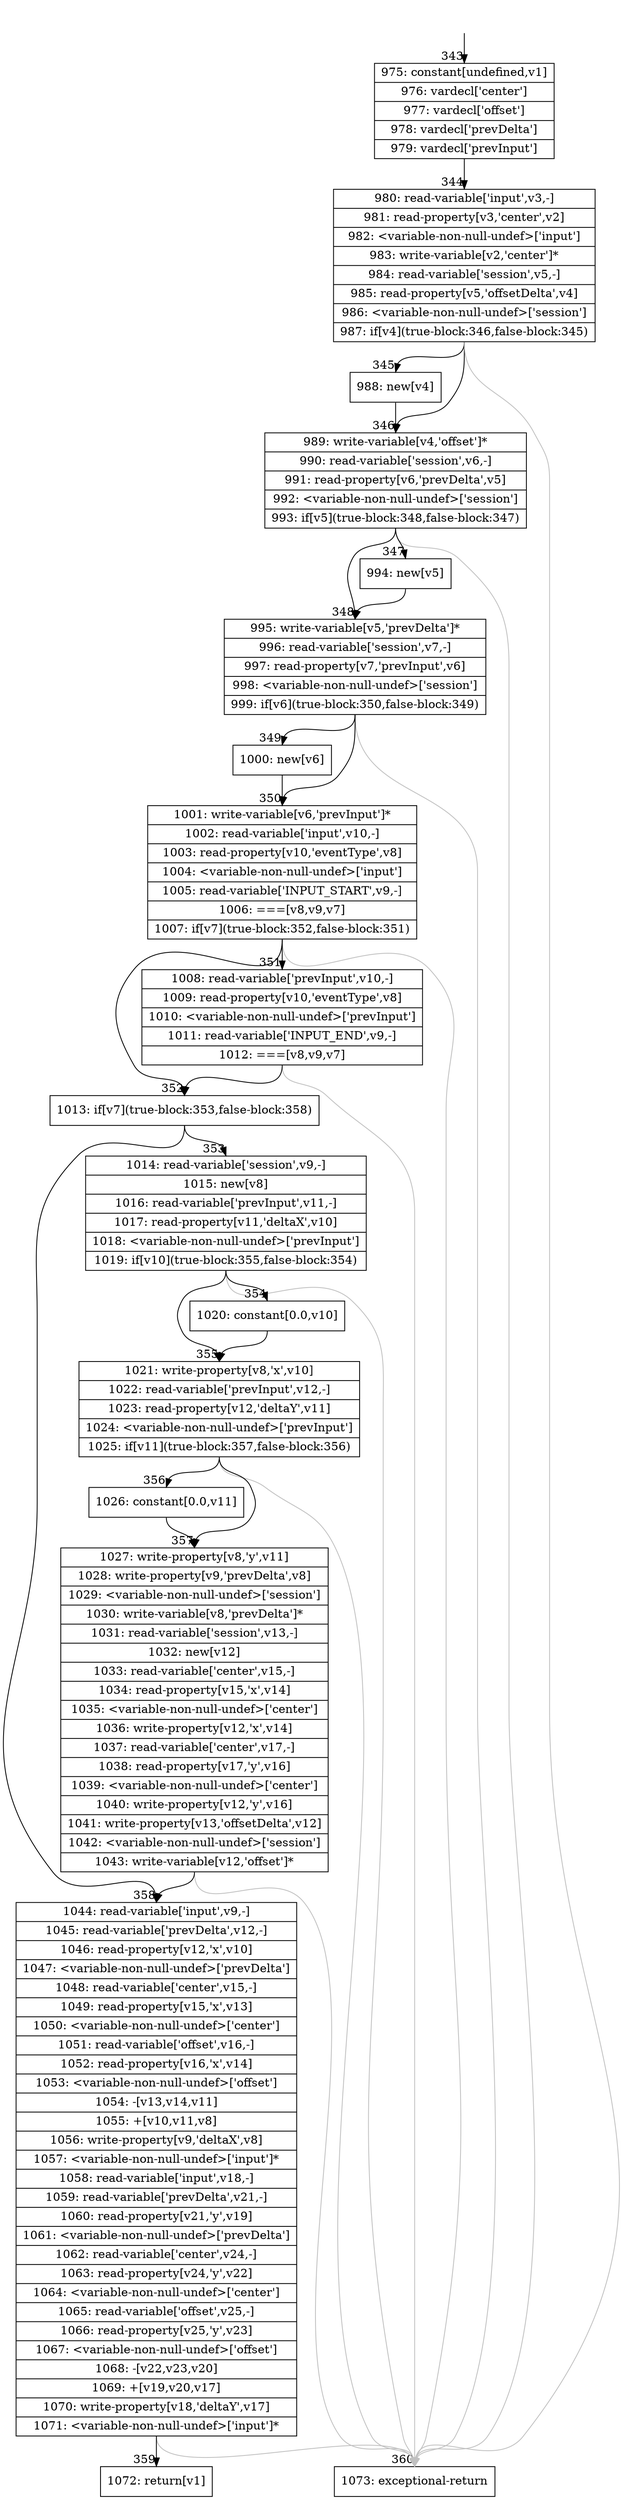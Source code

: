 digraph {
rankdir="TD"
BB_entry34[shape=none,label=""];
BB_entry34 -> BB343 [tailport=s, headport=n, headlabel="    343"]
BB343 [shape=record label="{975: constant[undefined,v1]|976: vardecl['center']|977: vardecl['offset']|978: vardecl['prevDelta']|979: vardecl['prevInput']}" ] 
BB343 -> BB344 [tailport=s, headport=n, headlabel="      344"]
BB344 [shape=record label="{980: read-variable['input',v3,-]|981: read-property[v3,'center',v2]|982: \<variable-non-null-undef\>['input']|983: write-variable[v2,'center']*|984: read-variable['session',v5,-]|985: read-property[v5,'offsetDelta',v4]|986: \<variable-non-null-undef\>['session']|987: if[v4](true-block:346,false-block:345)}" ] 
BB344 -> BB346 [tailport=s, headport=n, headlabel="      346"]
BB344 -> BB345 [tailport=s, headport=n, headlabel="      345"]
BB344 -> BB360 [tailport=s, headport=n, color=gray, headlabel="      360"]
BB345 [shape=record label="{988: new[v4]}" ] 
BB345 -> BB346 [tailport=s, headport=n]
BB346 [shape=record label="{989: write-variable[v4,'offset']*|990: read-variable['session',v6,-]|991: read-property[v6,'prevDelta',v5]|992: \<variable-non-null-undef\>['session']|993: if[v5](true-block:348,false-block:347)}" ] 
BB346 -> BB348 [tailport=s, headport=n, headlabel="      348"]
BB346 -> BB347 [tailport=s, headport=n, headlabel="      347"]
BB346 -> BB360 [tailport=s, headport=n, color=gray]
BB347 [shape=record label="{994: new[v5]}" ] 
BB347 -> BB348 [tailport=s, headport=n]
BB348 [shape=record label="{995: write-variable[v5,'prevDelta']*|996: read-variable['session',v7,-]|997: read-property[v7,'prevInput',v6]|998: \<variable-non-null-undef\>['session']|999: if[v6](true-block:350,false-block:349)}" ] 
BB348 -> BB350 [tailport=s, headport=n, headlabel="      350"]
BB348 -> BB349 [tailport=s, headport=n, headlabel="      349"]
BB348 -> BB360 [tailport=s, headport=n, color=gray]
BB349 [shape=record label="{1000: new[v6]}" ] 
BB349 -> BB350 [tailport=s, headport=n]
BB350 [shape=record label="{1001: write-variable[v6,'prevInput']*|1002: read-variable['input',v10,-]|1003: read-property[v10,'eventType',v8]|1004: \<variable-non-null-undef\>['input']|1005: read-variable['INPUT_START',v9,-]|1006: ===[v8,v9,v7]|1007: if[v7](true-block:352,false-block:351)}" ] 
BB350 -> BB352 [tailport=s, headport=n, headlabel="      352"]
BB350 -> BB351 [tailport=s, headport=n, headlabel="      351"]
BB350 -> BB360 [tailport=s, headport=n, color=gray]
BB351 [shape=record label="{1008: read-variable['prevInput',v10,-]|1009: read-property[v10,'eventType',v8]|1010: \<variable-non-null-undef\>['prevInput']|1011: read-variable['INPUT_END',v9,-]|1012: ===[v8,v9,v7]}" ] 
BB351 -> BB352 [tailport=s, headport=n]
BB351 -> BB360 [tailport=s, headport=n, color=gray]
BB352 [shape=record label="{1013: if[v7](true-block:353,false-block:358)}" ] 
BB352 -> BB353 [tailport=s, headport=n, headlabel="      353"]
BB352 -> BB358 [tailport=s, headport=n, headlabel="      358"]
BB353 [shape=record label="{1014: read-variable['session',v9,-]|1015: new[v8]|1016: read-variable['prevInput',v11,-]|1017: read-property[v11,'deltaX',v10]|1018: \<variable-non-null-undef\>['prevInput']|1019: if[v10](true-block:355,false-block:354)}" ] 
BB353 -> BB355 [tailport=s, headport=n, headlabel="      355"]
BB353 -> BB354 [tailport=s, headport=n, headlabel="      354"]
BB353 -> BB360 [tailport=s, headport=n, color=gray]
BB354 [shape=record label="{1020: constant[0.0,v10]}" ] 
BB354 -> BB355 [tailport=s, headport=n]
BB355 [shape=record label="{1021: write-property[v8,'x',v10]|1022: read-variable['prevInput',v12,-]|1023: read-property[v12,'deltaY',v11]|1024: \<variable-non-null-undef\>['prevInput']|1025: if[v11](true-block:357,false-block:356)}" ] 
BB355 -> BB357 [tailport=s, headport=n, headlabel="      357"]
BB355 -> BB356 [tailport=s, headport=n, headlabel="      356"]
BB355 -> BB360 [tailport=s, headport=n, color=gray]
BB356 [shape=record label="{1026: constant[0.0,v11]}" ] 
BB356 -> BB357 [tailport=s, headport=n]
BB357 [shape=record label="{1027: write-property[v8,'y',v11]|1028: write-property[v9,'prevDelta',v8]|1029: \<variable-non-null-undef\>['session']|1030: write-variable[v8,'prevDelta']*|1031: read-variable['session',v13,-]|1032: new[v12]|1033: read-variable['center',v15,-]|1034: read-property[v15,'x',v14]|1035: \<variable-non-null-undef\>['center']|1036: write-property[v12,'x',v14]|1037: read-variable['center',v17,-]|1038: read-property[v17,'y',v16]|1039: \<variable-non-null-undef\>['center']|1040: write-property[v12,'y',v16]|1041: write-property[v13,'offsetDelta',v12]|1042: \<variable-non-null-undef\>['session']|1043: write-variable[v12,'offset']*}" ] 
BB357 -> BB358 [tailport=s, headport=n]
BB357 -> BB360 [tailport=s, headport=n, color=gray]
BB358 [shape=record label="{1044: read-variable['input',v9,-]|1045: read-variable['prevDelta',v12,-]|1046: read-property[v12,'x',v10]|1047: \<variable-non-null-undef\>['prevDelta']|1048: read-variable['center',v15,-]|1049: read-property[v15,'x',v13]|1050: \<variable-non-null-undef\>['center']|1051: read-variable['offset',v16,-]|1052: read-property[v16,'x',v14]|1053: \<variable-non-null-undef\>['offset']|1054: -[v13,v14,v11]|1055: +[v10,v11,v8]|1056: write-property[v9,'deltaX',v8]|1057: \<variable-non-null-undef\>['input']*|1058: read-variable['input',v18,-]|1059: read-variable['prevDelta',v21,-]|1060: read-property[v21,'y',v19]|1061: \<variable-non-null-undef\>['prevDelta']|1062: read-variable['center',v24,-]|1063: read-property[v24,'y',v22]|1064: \<variable-non-null-undef\>['center']|1065: read-variable['offset',v25,-]|1066: read-property[v25,'y',v23]|1067: \<variable-non-null-undef\>['offset']|1068: -[v22,v23,v20]|1069: +[v19,v20,v17]|1070: write-property[v18,'deltaY',v17]|1071: \<variable-non-null-undef\>['input']*}" ] 
BB358 -> BB359 [tailport=s, headport=n, headlabel="      359"]
BB358 -> BB360 [tailport=s, headport=n, color=gray]
BB359 [shape=record label="{1072: return[v1]}" ] 
BB360 [shape=record label="{1073: exceptional-return}" ] 
//#$~ 536
}
